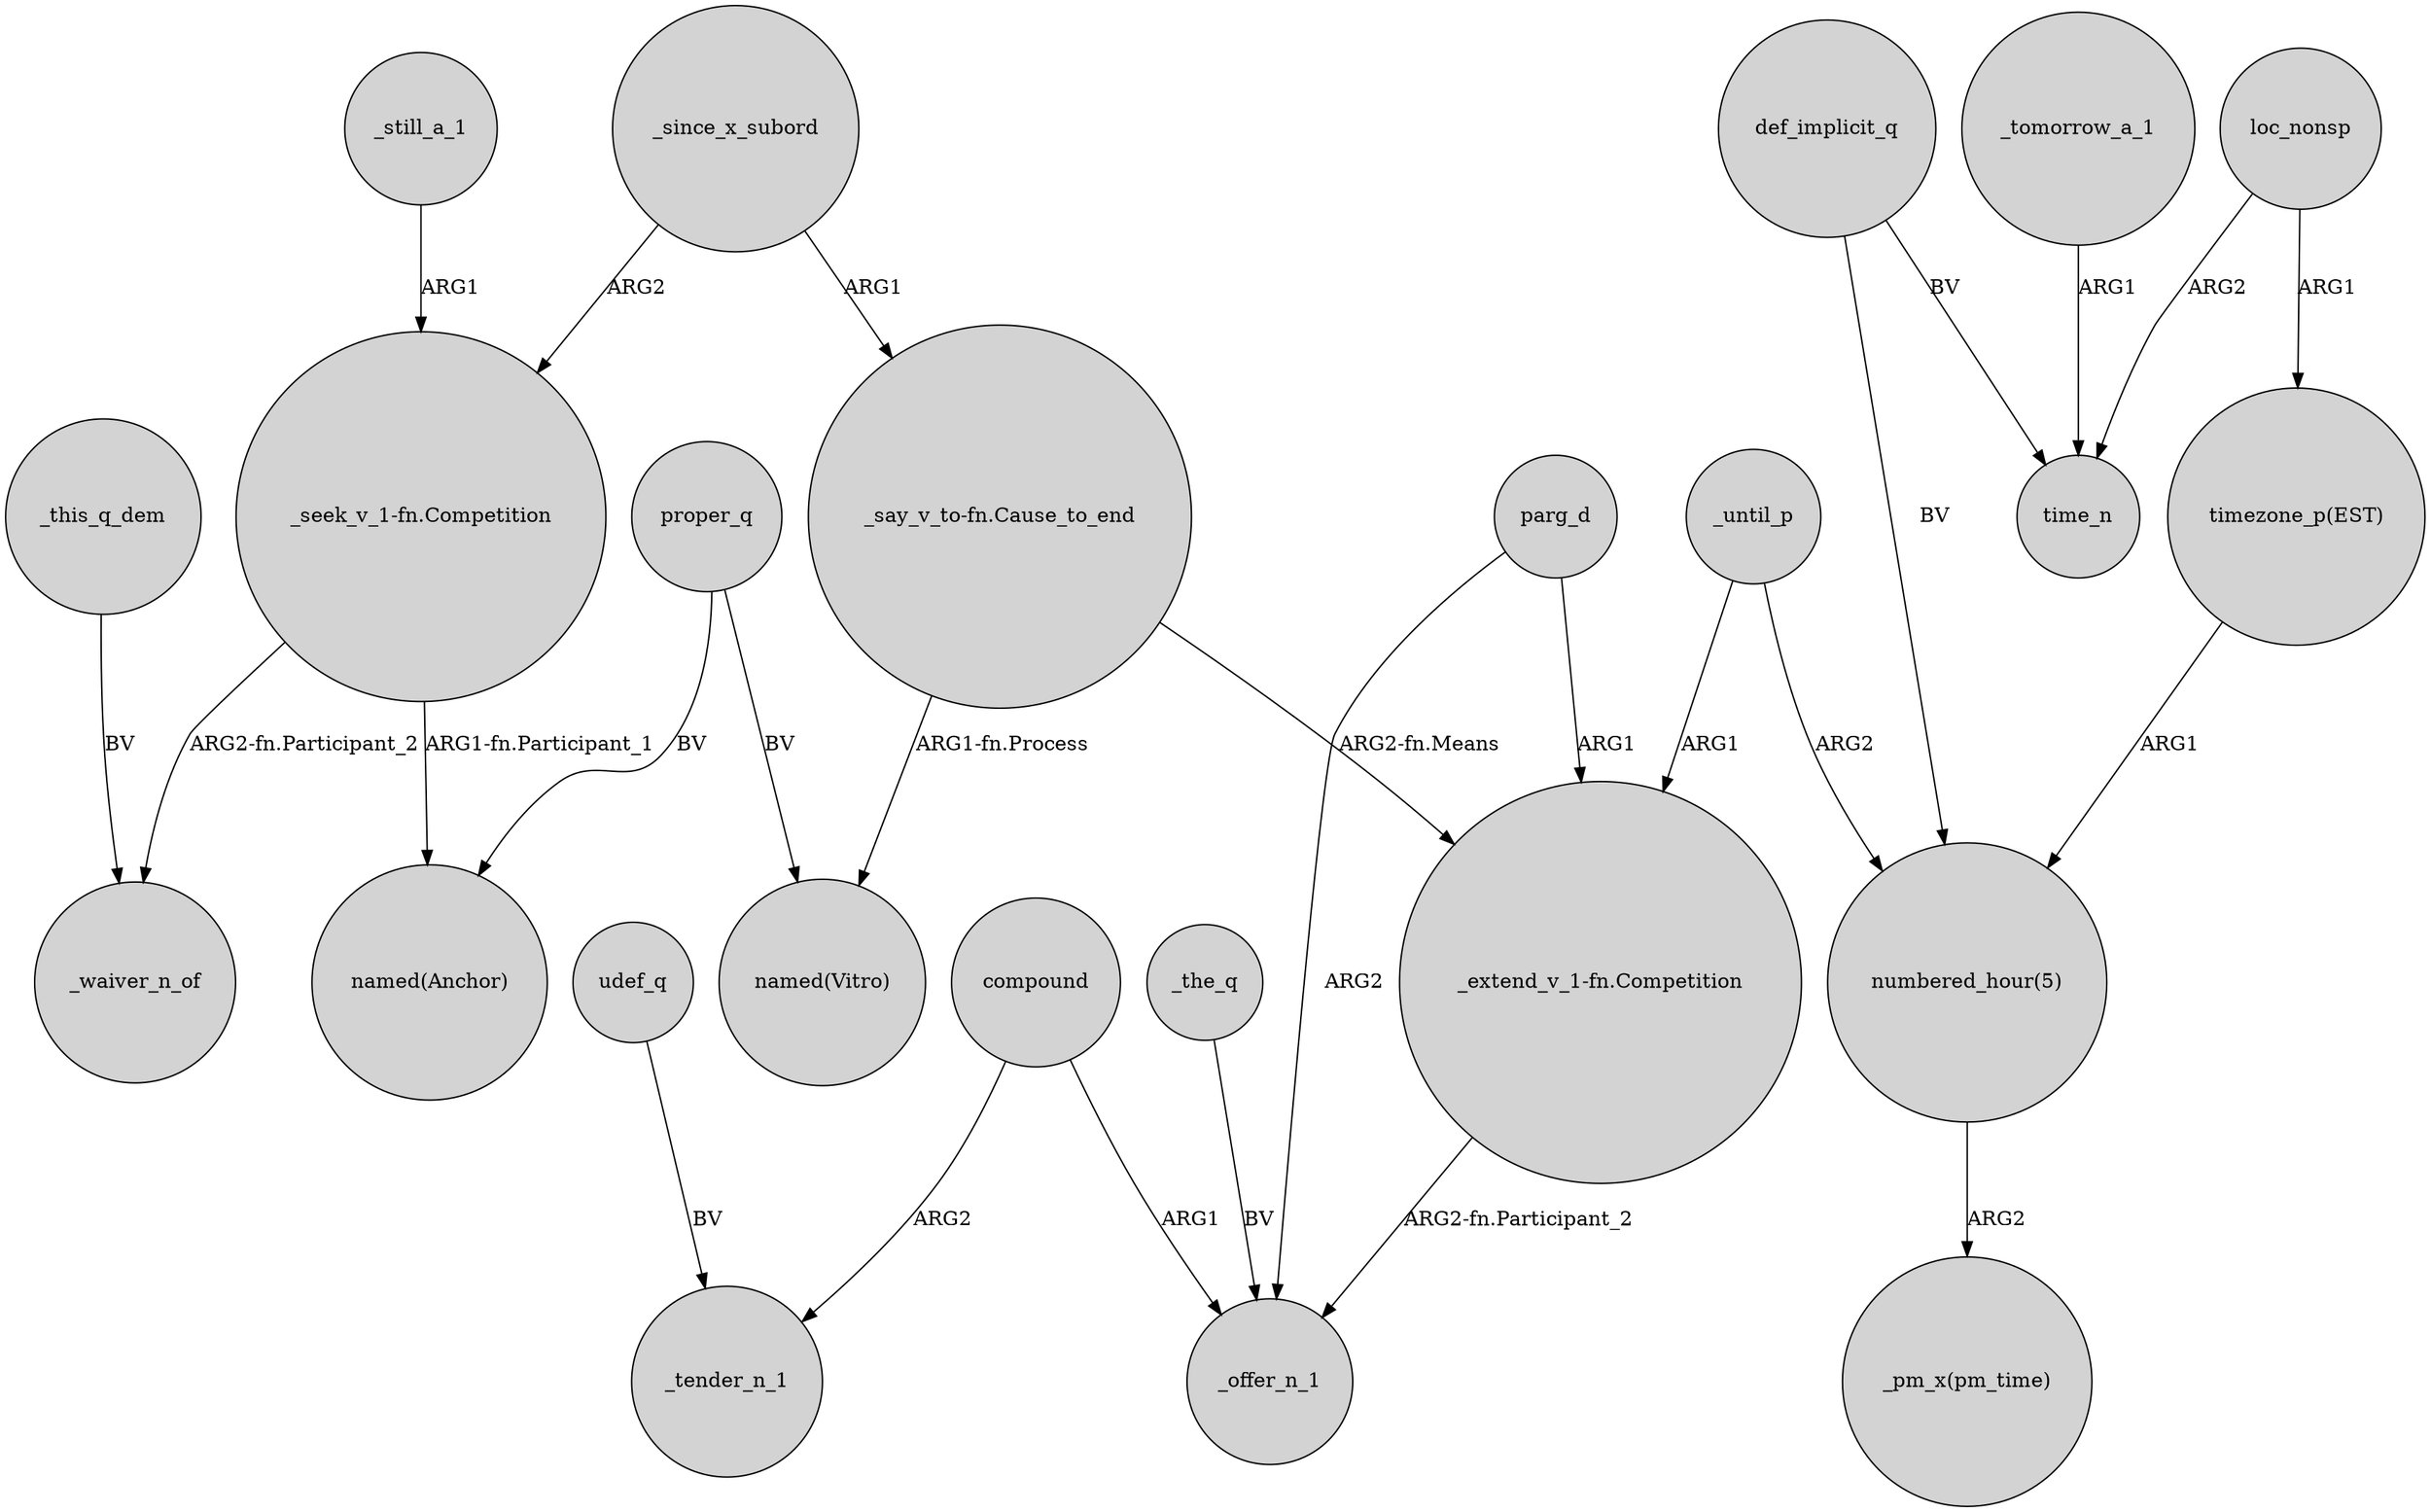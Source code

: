 digraph {
	node [shape=circle style=filled]
	proper_q -> "named(Anchor)" [label=BV]
	parg_d -> _offer_n_1 [label=ARG2]
	_since_x_subord -> "_seek_v_1-fn.Competition" [label=ARG2]
	"_say_v_to-fn.Cause_to_end" -> "_extend_v_1-fn.Competition" [label="ARG2-fn.Means"]
	"numbered_hour(5)" -> "_pm_x(pm_time)" [label=ARG2]
	parg_d -> "_extend_v_1-fn.Competition" [label=ARG1]
	_until_p -> "_extend_v_1-fn.Competition" [label=ARG1]
	_until_p -> "numbered_hour(5)" [label=ARG2]
	_still_a_1 -> "_seek_v_1-fn.Competition" [label=ARG1]
	loc_nonsp -> "timezone_p(EST)" [label=ARG1]
	"_seek_v_1-fn.Competition" -> "named(Anchor)" [label="ARG1-fn.Participant_1"]
	compound -> _offer_n_1 [label=ARG1]
	"timezone_p(EST)" -> "numbered_hour(5)" [label=ARG1]
	udef_q -> _tender_n_1 [label=BV]
	compound -> _tender_n_1 [label=ARG2]
	proper_q -> "named(Vitro)" [label=BV]
	_since_x_subord -> "_say_v_to-fn.Cause_to_end" [label=ARG1]
	"_say_v_to-fn.Cause_to_end" -> "named(Vitro)" [label="ARG1-fn.Process"]
	_the_q -> _offer_n_1 [label=BV]
	_this_q_dem -> _waiver_n_of [label=BV]
	_tomorrow_a_1 -> time_n [label=ARG1]
	loc_nonsp -> time_n [label=ARG2]
	def_implicit_q -> "numbered_hour(5)" [label=BV]
	"_extend_v_1-fn.Competition" -> _offer_n_1 [label="ARG2-fn.Participant_2"]
	def_implicit_q -> time_n [label=BV]
	"_seek_v_1-fn.Competition" -> _waiver_n_of [label="ARG2-fn.Participant_2"]
}
